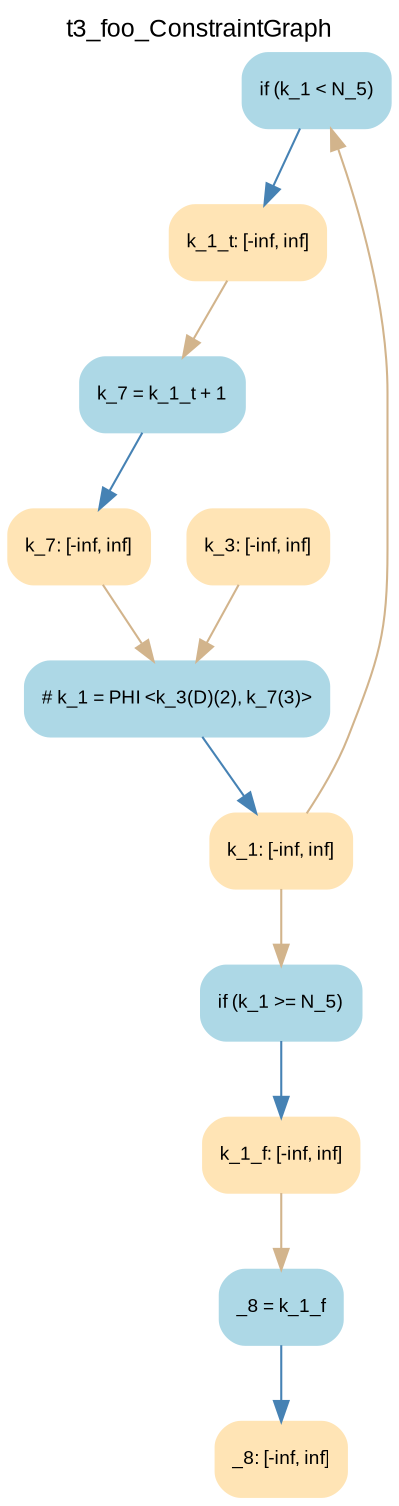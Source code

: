 digraph t3_foo_ConstraintGraph { 
	label=t3_foo_ConstraintGraph
	center=true
	labelloc=top
	fontname=Arial
	fontsize=12
	edge[fontname=Arial, fontsize=10]
	node[fontname=Arial, fontsize=9]

		Node_0 -> Node_1 [color=steelblue]
		Node_2 -> Node_3 [color=steelblue]
		Node_4 -> Node_5 [color=steelblue]
		Node_6 -> Node_7 [color=steelblue]
		Node_8 -> Node_9 [color=steelblue]
		Node_3 -> Node_4 [color=tan]
		Node_5 -> Node_0 [color=tan]
		Node_5 -> Node_6 [color=tan]
		Node_1 -> Node_2 [color=tan]
		Node_10 -> Node_4 [color=tan]
		Node_7 -> Node_8 [color=tan]

	Node_0 [fillcolor=lightblue, color=lightblue, shape=Mrecord, style=filled, label="{ if (k_1 \< N_5) }"]
	Node_2 [fillcolor=lightblue, color=lightblue, shape=Mrecord, style=filled, label="{ k_7 = k_1_t + 1 }"]
	Node_4 [fillcolor=lightblue, color=lightblue, shape=Mrecord, style=filled, label="{ # k_1 = PHI \<k_3(D)(2), k_7(3)\> }"]
	Node_6 [fillcolor=lightblue, color=lightblue, shape=Mrecord, style=filled, label="{ if (k_1 \>= N_5) }"]
	Node_8 [fillcolor=lightblue, color=lightblue, shape=Mrecord, style=filled, label="{ _8 = k_1_f }"]
	Node_3 [fillcolor=moccasin, color=moccasin, shape=Mrecord, style=filled, label="{ k_7: \[-inf, inf\] }"]
	Node_5 [fillcolor=moccasin, color=moccasin, shape=Mrecord, style=filled, label="{ k_1: \[-inf, inf\] }"]
	Node_1 [fillcolor=moccasin, color=moccasin, shape=Mrecord, style=filled, label="{ k_1_t: \[-inf, inf\] }"]
	Node_10 [fillcolor=moccasin, color=moccasin, shape=Mrecord, style=filled, label="{ k_3: \[-inf, inf\] }"]
	Node_7 [fillcolor=moccasin, color=moccasin, shape=Mrecord, style=filled, label="{ k_1_f: \[-inf, inf\] }"]
	Node_9 [fillcolor=moccasin, color=moccasin, shape=Mrecord, style=filled, label="{ _8: \[-inf, inf\] }"]
}
